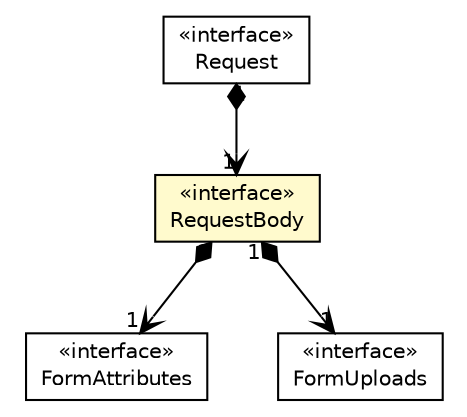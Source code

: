 #!/usr/local/bin/dot
#
# Class diagram 
# Generated by UMLGraph version R5_6-24-gf6e263 (http://www.umlgraph.org/)
#

digraph G {
	edge [fontname="Helvetica",fontsize=10,labelfontname="Helvetica",labelfontsize=10];
	node [fontname="Helvetica",fontsize=10,shape=plaintext];
	nodesep=0.25;
	ranksep=0.5;
	// io.werval.api.http.FormAttributes
	c31106 [label=<<table title="io.werval.api.http.FormAttributes" border="0" cellborder="1" cellspacing="0" cellpadding="2" port="p" href="./FormAttributes.html">
		<tr><td><table border="0" cellspacing="0" cellpadding="1">
<tr><td align="center" balign="center"> &#171;interface&#187; </td></tr>
<tr><td align="center" balign="center"> FormAttributes </td></tr>
		</table></td></tr>
		</table>>, URL="./FormAttributes.html", fontname="Helvetica", fontcolor="black", fontsize=10.0];
	// io.werval.api.http.FormUploads
	c31107 [label=<<table title="io.werval.api.http.FormUploads" border="0" cellborder="1" cellspacing="0" cellpadding="2" port="p" href="./FormUploads.html">
		<tr><td><table border="0" cellspacing="0" cellpadding="1">
<tr><td align="center" balign="center"> &#171;interface&#187; </td></tr>
<tr><td align="center" balign="center"> FormUploads </td></tr>
		</table></td></tr>
		</table>>, URL="./FormUploads.html", fontname="Helvetica", fontcolor="black", fontsize=10.0];
	// io.werval.api.http.Request
	c31121 [label=<<table title="io.werval.api.http.Request" border="0" cellborder="1" cellspacing="0" cellpadding="2" port="p" href="./Request.html">
		<tr><td><table border="0" cellspacing="0" cellpadding="1">
<tr><td align="center" balign="center"> &#171;interface&#187; </td></tr>
<tr><td align="center" balign="center"> Request </td></tr>
		</table></td></tr>
		</table>>, URL="./Request.html", fontname="Helvetica", fontcolor="black", fontsize=10.0];
	// io.werval.api.http.RequestBody
	c31122 [label=<<table title="io.werval.api.http.RequestBody" border="0" cellborder="1" cellspacing="0" cellpadding="2" port="p" bgcolor="lemonChiffon" href="./RequestBody.html">
		<tr><td><table border="0" cellspacing="0" cellpadding="1">
<tr><td align="center" balign="center"> &#171;interface&#187; </td></tr>
<tr><td align="center" balign="center"> RequestBody </td></tr>
		</table></td></tr>
		</table>>, URL="./RequestBody.html", fontname="Helvetica", fontcolor="black", fontsize=10.0];
	// io.werval.api.http.Request NAVCOMPOSED io.werval.api.http.RequestBody
	c31121:p -> c31122:p [taillabel="1", label="", headlabel="1", fontname="Helvetica", fontcolor="black", fontsize=10.0, color="black", arrowhead=open, arrowtail=diamond, dir=both];
	// io.werval.api.http.RequestBody NAVCOMPOSED io.werval.api.http.FormAttributes
	c31122:p -> c31106:p [taillabel="1", label="", headlabel="1", fontname="Helvetica", fontcolor="black", fontsize=10.0, color="black", arrowhead=open, arrowtail=diamond, dir=both];
	// io.werval.api.http.RequestBody NAVCOMPOSED io.werval.api.http.FormUploads
	c31122:p -> c31107:p [taillabel="1", label="", headlabel="1", fontname="Helvetica", fontcolor="black", fontsize=10.0, color="black", arrowhead=open, arrowtail=diamond, dir=both];
}

